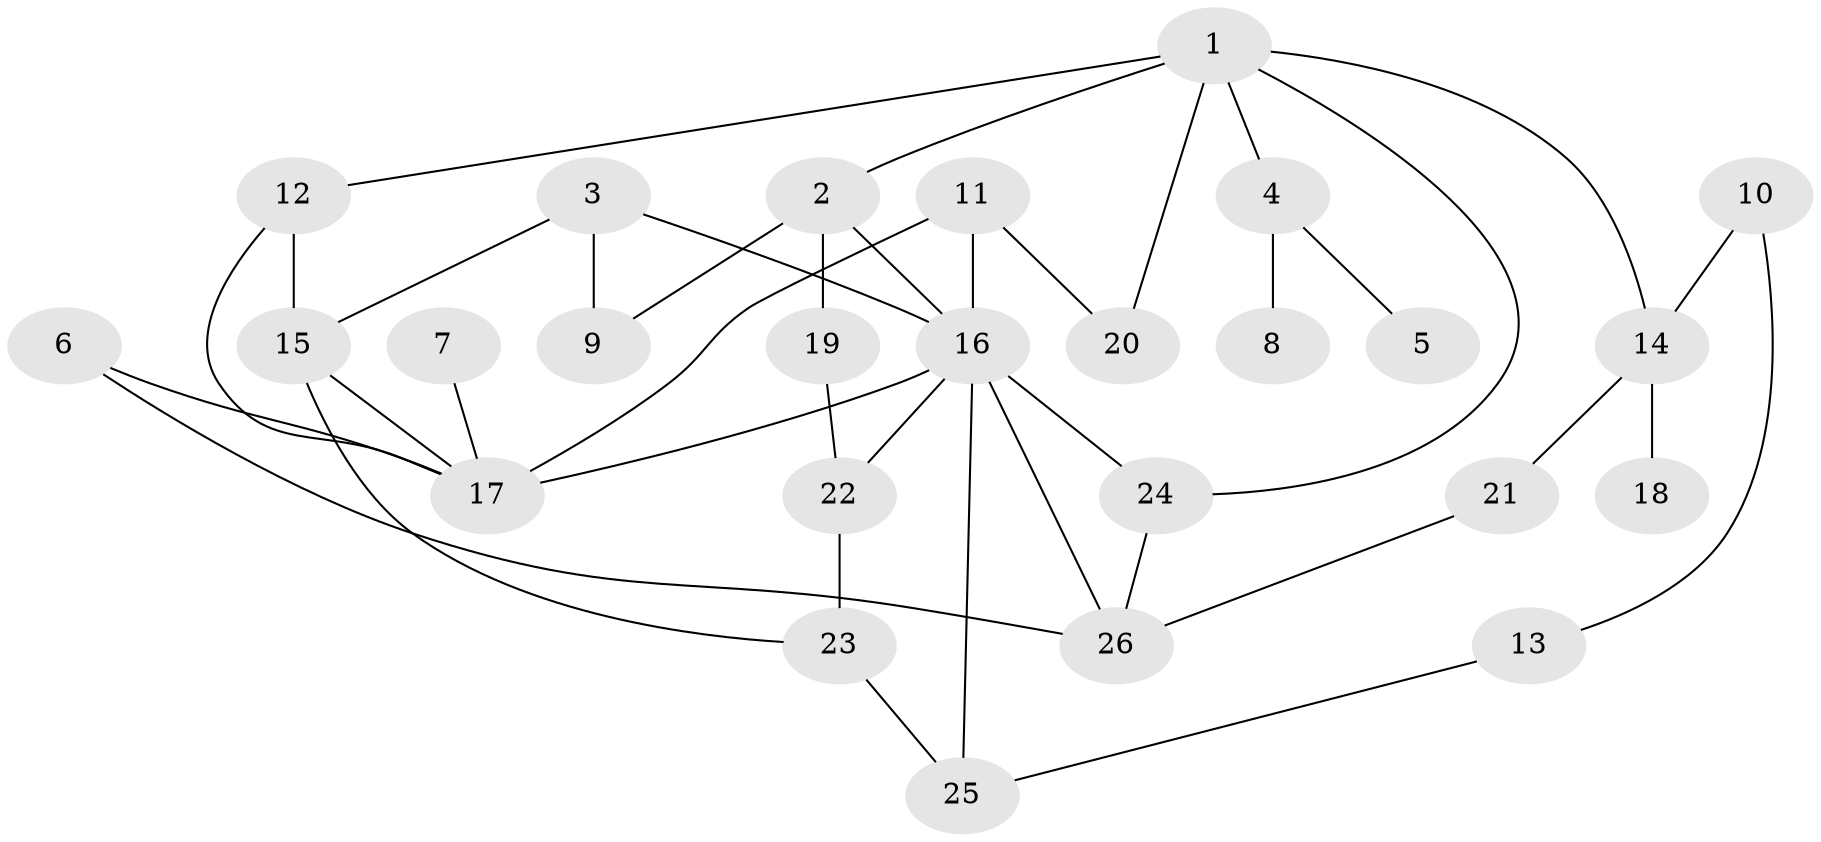 // original degree distribution, {4: 0.11764705882352941, 6: 0.058823529411764705, 2: 0.3137254901960784, 3: 0.2549019607843137, 5: 0.0196078431372549, 7: 0.0196078431372549, 1: 0.21568627450980393}
// Generated by graph-tools (version 1.1) at 2025/49/03/09/25 03:49:16]
// undirected, 26 vertices, 39 edges
graph export_dot {
graph [start="1"]
  node [color=gray90,style=filled];
  1;
  2;
  3;
  4;
  5;
  6;
  7;
  8;
  9;
  10;
  11;
  12;
  13;
  14;
  15;
  16;
  17;
  18;
  19;
  20;
  21;
  22;
  23;
  24;
  25;
  26;
  1 -- 2 [weight=1.0];
  1 -- 4 [weight=1.0];
  1 -- 12 [weight=1.0];
  1 -- 14 [weight=1.0];
  1 -- 20 [weight=1.0];
  1 -- 24 [weight=1.0];
  2 -- 9 [weight=1.0];
  2 -- 16 [weight=1.0];
  2 -- 19 [weight=1.0];
  3 -- 9 [weight=1.0];
  3 -- 15 [weight=1.0];
  3 -- 16 [weight=1.0];
  4 -- 5 [weight=1.0];
  4 -- 8 [weight=1.0];
  6 -- 17 [weight=1.0];
  6 -- 26 [weight=1.0];
  7 -- 17 [weight=1.0];
  10 -- 13 [weight=1.0];
  10 -- 14 [weight=1.0];
  11 -- 16 [weight=2.0];
  11 -- 17 [weight=1.0];
  11 -- 20 [weight=1.0];
  12 -- 15 [weight=1.0];
  12 -- 17 [weight=1.0];
  13 -- 25 [weight=1.0];
  14 -- 18 [weight=1.0];
  14 -- 21 [weight=2.0];
  15 -- 17 [weight=1.0];
  15 -- 23 [weight=1.0];
  16 -- 17 [weight=2.0];
  16 -- 22 [weight=1.0];
  16 -- 24 [weight=1.0];
  16 -- 25 [weight=1.0];
  16 -- 26 [weight=1.0];
  19 -- 22 [weight=1.0];
  21 -- 26 [weight=1.0];
  22 -- 23 [weight=1.0];
  23 -- 25 [weight=1.0];
  24 -- 26 [weight=1.0];
}
